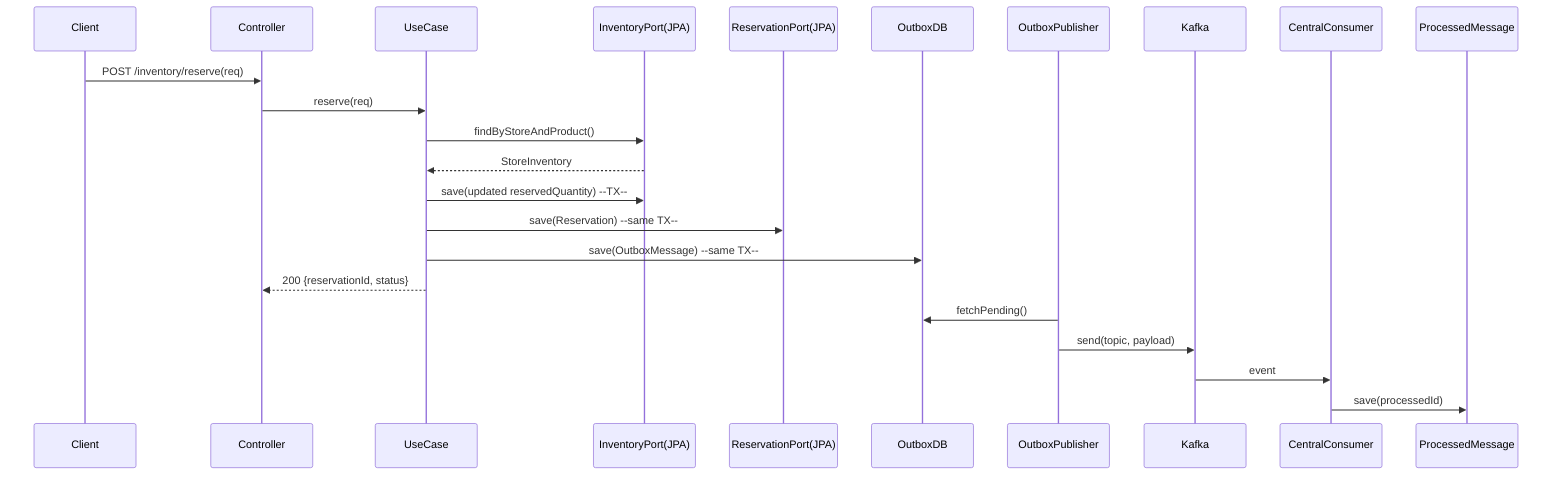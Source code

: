 sequenceDiagram
  participant Client
  participant Controller
  participant UseCase
  participant InventoryRepo as InventoryPort(JPA)
  participant ReservationRepo as ReservationPort(JPA)
  participant OutboxDB
  participant OutboxPublisher
  participant Kafka

  Client->>Controller: POST /inventory/reserve(req)
  Controller->>UseCase: reserve(req)
  UseCase->>InventoryRepo: findByStoreAndProduct()
  InventoryRepo-->>UseCase: StoreInventory
  UseCase->>InventoryRepo: save(updated reservedQuantity)  --TX--
  UseCase->>ReservationRepo: save(Reservation)  --same TX--
  UseCase->>OutboxDB: save(OutboxMessage)  --same TX--
  UseCase-->>Controller: 200 {reservationId, status}
  OutboxPublisher->>OutboxDB: fetchPending()
  OutboxPublisher->>Kafka: send(topic, payload)
  Kafka->>CentralConsumer: event
  CentralConsumer->>ProcessedMessage: save(processedId)